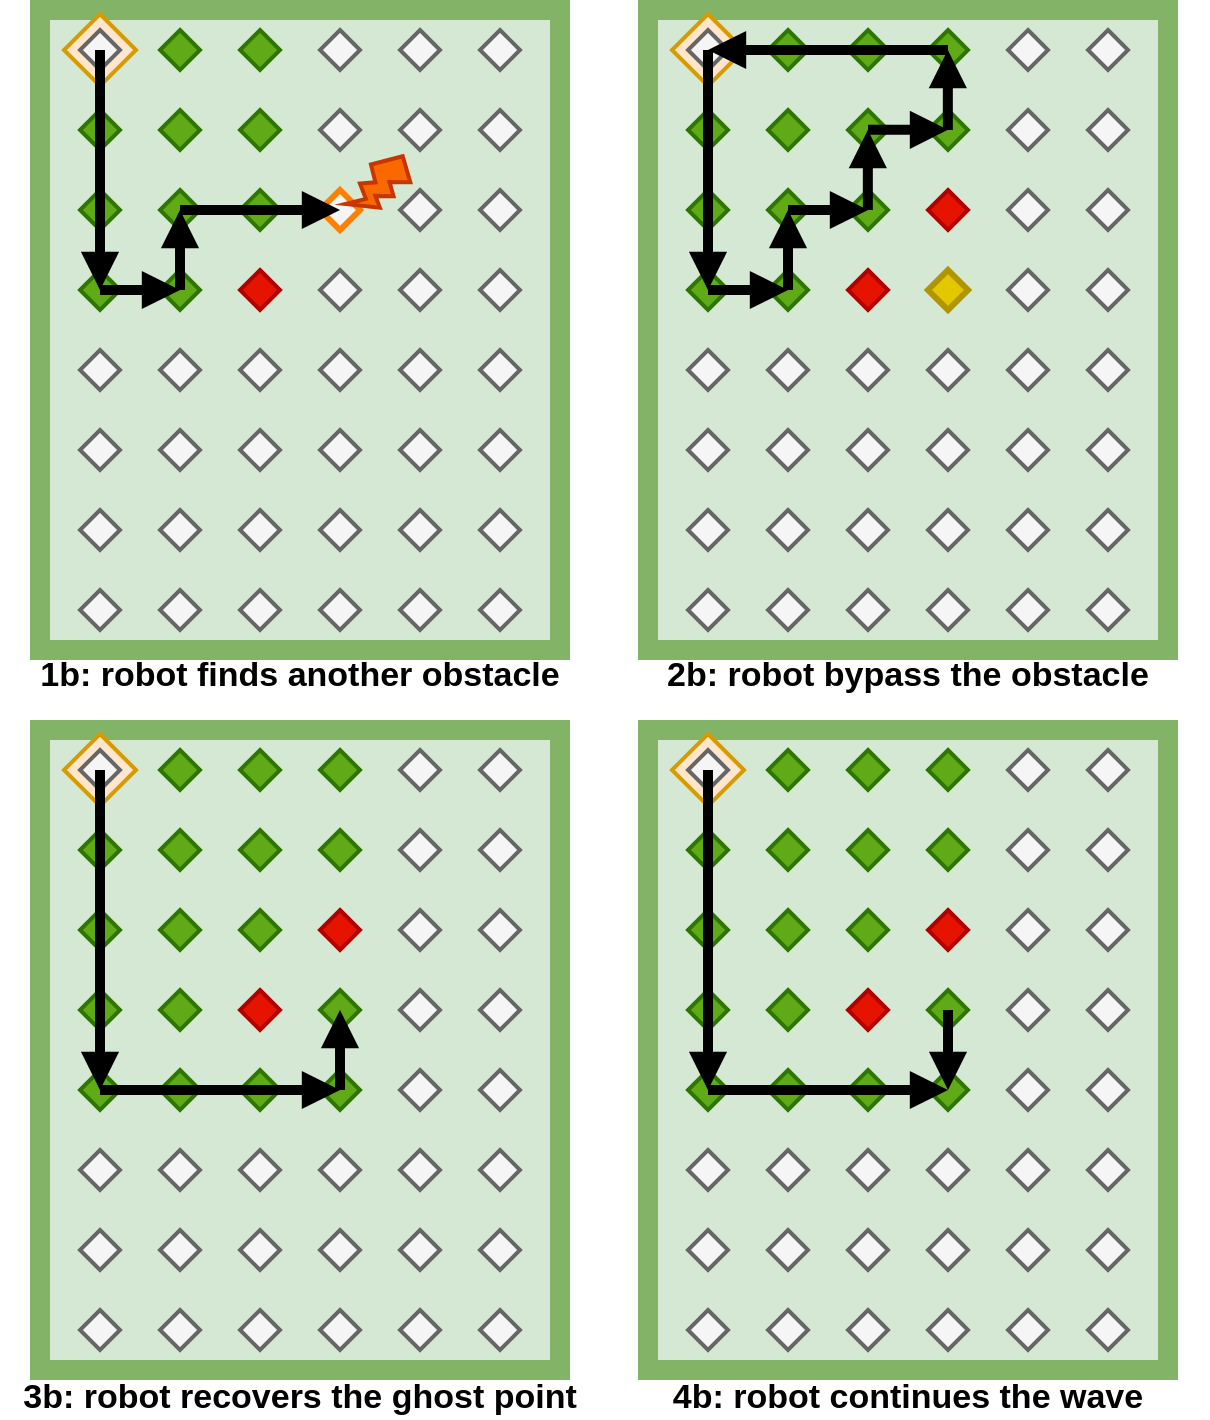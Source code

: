 <mxfile version="14.4.3" type="device"><diagram id="38rpAJSljCp4Y_t4XJB3" name="Pagina-1"><mxGraphModel dx="852" dy="494" grid="1" gridSize="10" guides="1" tooltips="1" connect="1" arrows="1" fold="1" page="1" pageScale="1" pageWidth="827" pageHeight="1169" math="0" shadow="0"><root><mxCell id="0"/><mxCell id="1" parent="0"/><mxCell id="UCMmP2EKuZYmeu0Y-TGN-4" value="" style="rounded=0;whiteSpace=wrap;html=1;strokeColor=#82b366;perimeterSpacing=0;strokeWidth=10;glass=0;shadow=0;sketch=0;fillColor=#D5E8D4;" parent="1" vertex="1"><mxGeometry x="20" y="390" width="260" height="320" as="geometry"/></mxCell><mxCell id="UCMmP2EKuZYmeu0Y-TGN-5" value="" style="rhombus;whiteSpace=wrap;html=1;strokeWidth=2;fillColor=#ffe6cc;strokeColor=#d79b00;" parent="1" vertex="1"><mxGeometry x="32" y="392" width="36" height="36" as="geometry"/></mxCell><mxCell id="UCMmP2EKuZYmeu0Y-TGN-6" value="" style="rhombus;whiteSpace=wrap;html=1;strokeWidth=2;fillColor=#f5f5f5;strokeColor=#666666;fontColor=#333333;" parent="1" vertex="1"><mxGeometry x="240" y="680" width="20" height="20" as="geometry"/></mxCell><mxCell id="UCMmP2EKuZYmeu0Y-TGN-7" value="" style="rhombus;whiteSpace=wrap;html=1;strokeWidth=2;fillColor=#f5f5f5;strokeColor=#666666;fontColor=#333333;" parent="1" vertex="1"><mxGeometry x="240" y="640" width="20" height="20" as="geometry"/></mxCell><mxCell id="UCMmP2EKuZYmeu0Y-TGN-8" value="" style="rhombus;whiteSpace=wrap;html=1;strokeWidth=2;fillColor=#f5f5f5;strokeColor=#666666;fontColor=#333333;" parent="1" vertex="1"><mxGeometry x="40" y="680" width="20" height="20" as="geometry"/></mxCell><mxCell id="UCMmP2EKuZYmeu0Y-TGN-9" value="" style="rhombus;whiteSpace=wrap;html=1;strokeWidth=2;fillColor=#f5f5f5;strokeColor=#666666;fontColor=#333333;" parent="1" vertex="1"><mxGeometry x="40" y="640" width="20" height="20" as="geometry"/></mxCell><mxCell id="UCMmP2EKuZYmeu0Y-TGN-11" value="" style="rhombus;whiteSpace=wrap;html=1;strokeWidth=2;fillColor=#f5f5f5;strokeColor=#666666;fontColor=#333333;" parent="1" vertex="1"><mxGeometry x="120" y="600" width="20" height="20" as="geometry"/></mxCell><mxCell id="UCMmP2EKuZYmeu0Y-TGN-12" value="" style="rhombus;whiteSpace=wrap;html=1;strokeWidth=2;fillColor=#f5f5f5;strokeColor=#666666;fontColor=#333333;" parent="1" vertex="1"><mxGeometry x="160" y="600" width="20" height="20" as="geometry"/></mxCell><mxCell id="UCMmP2EKuZYmeu0Y-TGN-13" value="" style="rhombus;whiteSpace=wrap;html=1;strokeWidth=2;fillColor=#f5f5f5;strokeColor=#666666;fontColor=#333333;" parent="1" vertex="1"><mxGeometry x="200" y="600" width="20" height="20" as="geometry"/></mxCell><mxCell id="UCMmP2EKuZYmeu0Y-TGN-14" value="" style="rhombus;whiteSpace=wrap;html=1;strokeWidth=2;fillColor=#f5f5f5;strokeColor=#666666;fontColor=#333333;" parent="1" vertex="1"><mxGeometry x="240" y="600" width="20" height="20" as="geometry"/></mxCell><mxCell id="UCMmP2EKuZYmeu0Y-TGN-15" value="" style="rhombus;whiteSpace=wrap;html=1;strokeWidth=2;fillColor=#f5f5f5;strokeColor=#666666;fontColor=#333333;" parent="1" vertex="1"><mxGeometry x="40" y="600" width="20" height="20" as="geometry"/></mxCell><mxCell id="UCMmP2EKuZYmeu0Y-TGN-16" value="" style="rhombus;whiteSpace=wrap;html=1;strokeWidth=2;fillColor=#f5f5f5;strokeColor=#666666;fontColor=#333333;" parent="1" vertex="1"><mxGeometry x="80" y="600" width="20" height="20" as="geometry"/></mxCell><mxCell id="UCMmP2EKuZYmeu0Y-TGN-17" value="" style="rhombus;whiteSpace=wrap;html=1;strokeWidth=2;fillColor=#f5f5f5;strokeColor=#666666;fontColor=#333333;" parent="1" vertex="1"><mxGeometry x="120" y="560" width="20" height="20" as="geometry"/></mxCell><mxCell id="UCMmP2EKuZYmeu0Y-TGN-18" value="" style="rhombus;whiteSpace=wrap;html=1;strokeWidth=2;fillColor=#f5f5f5;strokeColor=#666666;fontColor=#333333;" parent="1" vertex="1"><mxGeometry x="160" y="560" width="20" height="20" as="geometry"/></mxCell><mxCell id="UCMmP2EKuZYmeu0Y-TGN-19" value="" style="rhombus;whiteSpace=wrap;html=1;strokeWidth=2;fillColor=#f5f5f5;strokeColor=#666666;fontColor=#333333;" parent="1" vertex="1"><mxGeometry x="200" y="560" width="20" height="20" as="geometry"/></mxCell><mxCell id="UCMmP2EKuZYmeu0Y-TGN-20" value="" style="rhombus;whiteSpace=wrap;html=1;strokeWidth=2;fillColor=#f5f5f5;strokeColor=#666666;fontColor=#333333;" parent="1" vertex="1"><mxGeometry x="240" y="560" width="20" height="20" as="geometry"/></mxCell><mxCell id="UCMmP2EKuZYmeu0Y-TGN-21" value="" style="rhombus;whiteSpace=wrap;html=1;strokeWidth=2;fillColor=#f5f5f5;strokeColor=#666666;fontColor=#333333;" parent="1" vertex="1"><mxGeometry x="40" y="560" width="20" height="20" as="geometry"/></mxCell><mxCell id="UCMmP2EKuZYmeu0Y-TGN-22" value="" style="rhombus;whiteSpace=wrap;html=1;strokeWidth=2;fillColor=#f5f5f5;strokeColor=#666666;fontColor=#333333;" parent="1" vertex="1"><mxGeometry x="80" y="560" width="20" height="20" as="geometry"/></mxCell><mxCell id="UCMmP2EKuZYmeu0Y-TGN-23" value="" style="rhombus;whiteSpace=wrap;html=1;strokeWidth=2;fillColor=#e51400;strokeColor=#B20000;fontColor=#ffffff;" parent="1" vertex="1"><mxGeometry x="120" y="520" width="20" height="20" as="geometry"/></mxCell><mxCell id="UCMmP2EKuZYmeu0Y-TGN-24" value="" style="rhombus;whiteSpace=wrap;html=1;strokeWidth=2;fillColor=#f5f5f5;strokeColor=#666666;fontColor=#333333;" parent="1" vertex="1"><mxGeometry x="160" y="520" width="20" height="20" as="geometry"/></mxCell><mxCell id="UCMmP2EKuZYmeu0Y-TGN-25" value="" style="rhombus;whiteSpace=wrap;html=1;strokeWidth=2;fillColor=#f5f5f5;strokeColor=#666666;fontColor=#333333;" parent="1" vertex="1"><mxGeometry x="200" y="520" width="20" height="20" as="geometry"/></mxCell><mxCell id="UCMmP2EKuZYmeu0Y-TGN-26" value="" style="rhombus;whiteSpace=wrap;html=1;strokeWidth=2;fillColor=#f5f5f5;strokeColor=#666666;fontColor=#333333;" parent="1" vertex="1"><mxGeometry x="240" y="520" width="20" height="20" as="geometry"/></mxCell><mxCell id="UCMmP2EKuZYmeu0Y-TGN-27" value="" style="rhombus;whiteSpace=wrap;html=1;strokeWidth=2;fillColor=#60a917;strokeColor=#2D7600;fontColor=#ffffff;" parent="1" vertex="1"><mxGeometry x="40" y="520" width="20" height="20" as="geometry"/></mxCell><mxCell id="UCMmP2EKuZYmeu0Y-TGN-28" value="" style="rhombus;whiteSpace=wrap;html=1;strokeWidth=2;fillColor=#60a917;strokeColor=#2D7600;fontColor=#ffffff;" parent="1" vertex="1"><mxGeometry x="80" y="520" width="20" height="20" as="geometry"/></mxCell><mxCell id="UCMmP2EKuZYmeu0Y-TGN-29" value="" style="rhombus;whiteSpace=wrap;html=1;strokeWidth=2;fillColor=#60a917;strokeColor=#2D7600;fontColor=#ffffff;" parent="1" vertex="1"><mxGeometry x="120" y="480" width="20" height="20" as="geometry"/></mxCell><mxCell id="UCMmP2EKuZYmeu0Y-TGN-30" value="" style="rhombus;whiteSpace=wrap;html=1;strokeWidth=3;fillColor=#f5f5f5;fontColor=#333333;strokeColor=#FF8000;" parent="1" vertex="1"><mxGeometry x="160" y="480" width="20" height="20" as="geometry"/></mxCell><mxCell id="UCMmP2EKuZYmeu0Y-TGN-31" value="" style="rhombus;whiteSpace=wrap;html=1;strokeWidth=2;fillColor=#f5f5f5;strokeColor=#666666;fontColor=#333333;" parent="1" vertex="1"><mxGeometry x="200" y="480" width="20" height="20" as="geometry"/></mxCell><mxCell id="UCMmP2EKuZYmeu0Y-TGN-32" value="" style="rhombus;whiteSpace=wrap;html=1;strokeWidth=2;fillColor=#f5f5f5;strokeColor=#666666;fontColor=#333333;" parent="1" vertex="1"><mxGeometry x="240" y="480" width="20" height="20" as="geometry"/></mxCell><mxCell id="UCMmP2EKuZYmeu0Y-TGN-33" value="" style="rhombus;whiteSpace=wrap;html=1;strokeWidth=2;fillColor=#60a917;strokeColor=#2D7600;fontColor=#ffffff;" parent="1" vertex="1"><mxGeometry x="40" y="480" width="20" height="20" as="geometry"/></mxCell><mxCell id="UCMmP2EKuZYmeu0Y-TGN-34" value="" style="rhombus;whiteSpace=wrap;html=1;strokeWidth=2;fillColor=#60a917;strokeColor=#2D7600;fontColor=#ffffff;" parent="1" vertex="1"><mxGeometry x="80" y="480" width="20" height="20" as="geometry"/></mxCell><mxCell id="UCMmP2EKuZYmeu0Y-TGN-35" value="" style="rhombus;whiteSpace=wrap;html=1;strokeWidth=2;fillColor=#60a917;strokeColor=#2D7600;fontColor=#ffffff;" parent="1" vertex="1"><mxGeometry x="120" y="400" width="20" height="20" as="geometry"/></mxCell><mxCell id="UCMmP2EKuZYmeu0Y-TGN-36" value="" style="rhombus;whiteSpace=wrap;html=1;strokeWidth=2;fillColor=#f5f5f5;strokeColor=#666666;fontColor=#333333;" parent="1" vertex="1"><mxGeometry x="160" y="400" width="20" height="20" as="geometry"/></mxCell><mxCell id="UCMmP2EKuZYmeu0Y-TGN-37" value="" style="rhombus;whiteSpace=wrap;html=1;strokeWidth=2;fillColor=#f5f5f5;strokeColor=#666666;fontColor=#333333;" parent="1" vertex="1"><mxGeometry x="200" y="400" width="20" height="20" as="geometry"/></mxCell><mxCell id="UCMmP2EKuZYmeu0Y-TGN-38" value="" style="rhombus;whiteSpace=wrap;html=1;strokeWidth=2;fillColor=#f5f5f5;strokeColor=#666666;fontColor=#333333;" parent="1" vertex="1"><mxGeometry x="240" y="400" width="20" height="20" as="geometry"/></mxCell><mxCell id="UCMmP2EKuZYmeu0Y-TGN-39" value="" style="rhombus;whiteSpace=wrap;html=1;strokeWidth=2;fillColor=#f5f5f5;strokeColor=#666666;fontColor=#333333;" parent="1" vertex="1"><mxGeometry x="40" y="400" width="20" height="20" as="geometry"/></mxCell><mxCell id="UCMmP2EKuZYmeu0Y-TGN-40" value="" style="rhombus;whiteSpace=wrap;html=1;strokeWidth=2;fillColor=#60a917;strokeColor=#2D7600;fontColor=#ffffff;" parent="1" vertex="1"><mxGeometry x="80" y="400" width="20" height="20" as="geometry"/></mxCell><mxCell id="UCMmP2EKuZYmeu0Y-TGN-41" value="" style="rhombus;whiteSpace=wrap;html=1;strokeWidth=2;fillColor=#60a917;strokeColor=#2D7600;fontColor=#ffffff;" parent="1" vertex="1"><mxGeometry x="120" y="440" width="20" height="20" as="geometry"/></mxCell><mxCell id="UCMmP2EKuZYmeu0Y-TGN-42" value="" style="rhombus;whiteSpace=wrap;html=1;strokeWidth=2;fillColor=#f5f5f5;strokeColor=#666666;fontColor=#333333;" parent="1" vertex="1"><mxGeometry x="160" y="440" width="20" height="20" as="geometry"/></mxCell><mxCell id="UCMmP2EKuZYmeu0Y-TGN-43" value="" style="rhombus;whiteSpace=wrap;html=1;strokeWidth=2;fillColor=#f5f5f5;strokeColor=#666666;fontColor=#333333;" parent="1" vertex="1"><mxGeometry x="200" y="440" width="20" height="20" as="geometry"/></mxCell><mxCell id="UCMmP2EKuZYmeu0Y-TGN-44" value="" style="rhombus;whiteSpace=wrap;html=1;strokeWidth=2;fillColor=#f5f5f5;strokeColor=#666666;fontColor=#333333;" parent="1" vertex="1"><mxGeometry x="240" y="440" width="20" height="20" as="geometry"/></mxCell><mxCell id="UCMmP2EKuZYmeu0Y-TGN-45" value="" style="rhombus;whiteSpace=wrap;html=1;strokeWidth=2;fillColor=#60a917;strokeColor=#2D7600;fontColor=#ffffff;" parent="1" vertex="1"><mxGeometry x="40" y="440" width="20" height="20" as="geometry"/></mxCell><mxCell id="UCMmP2EKuZYmeu0Y-TGN-46" value="" style="rhombus;whiteSpace=wrap;html=1;strokeWidth=2;fillColor=#60a917;strokeColor=#2D7600;fontColor=#ffffff;" parent="1" vertex="1"><mxGeometry x="80" y="440" width="20" height="20" as="geometry"/></mxCell><mxCell id="UCMmP2EKuZYmeu0Y-TGN-57" value="" style="rhombus;whiteSpace=wrap;html=1;strokeWidth=2;fillColor=#f5f5f5;strokeColor=#666666;fontColor=#333333;" parent="1" vertex="1"><mxGeometry x="120" y="640" width="20" height="20" as="geometry"/></mxCell><mxCell id="UCMmP2EKuZYmeu0Y-TGN-58" value="" style="rhombus;whiteSpace=wrap;html=1;strokeWidth=2;fillColor=#f5f5f5;strokeColor=#666666;fontColor=#333333;" parent="1" vertex="1"><mxGeometry x="160" y="640" width="20" height="20" as="geometry"/></mxCell><mxCell id="UCMmP2EKuZYmeu0Y-TGN-59" value="" style="rhombus;whiteSpace=wrap;html=1;strokeWidth=2;fillColor=#f5f5f5;strokeColor=#666666;fontColor=#333333;" parent="1" vertex="1"><mxGeometry x="200" y="640" width="20" height="20" as="geometry"/></mxCell><mxCell id="UCMmP2EKuZYmeu0Y-TGN-60" value="" style="rhombus;whiteSpace=wrap;html=1;strokeWidth=2;fillColor=#f5f5f5;strokeColor=#666666;fontColor=#333333;" parent="1" vertex="1"><mxGeometry x="80" y="640" width="20" height="20" as="geometry"/></mxCell><mxCell id="UCMmP2EKuZYmeu0Y-TGN-61" value="" style="rhombus;whiteSpace=wrap;html=1;strokeWidth=2;fillColor=#f5f5f5;strokeColor=#666666;fontColor=#333333;" parent="1" vertex="1"><mxGeometry x="120" y="680" width="20" height="20" as="geometry"/></mxCell><mxCell id="UCMmP2EKuZYmeu0Y-TGN-62" value="" style="rhombus;whiteSpace=wrap;html=1;strokeWidth=2;fillColor=#f5f5f5;strokeColor=#666666;fontColor=#333333;" parent="1" vertex="1"><mxGeometry x="160" y="680" width="20" height="20" as="geometry"/></mxCell><mxCell id="UCMmP2EKuZYmeu0Y-TGN-63" value="" style="rhombus;whiteSpace=wrap;html=1;strokeWidth=2;fillColor=#f5f5f5;strokeColor=#666666;fontColor=#333333;" parent="1" vertex="1"><mxGeometry x="200" y="680" width="20" height="20" as="geometry"/></mxCell><mxCell id="UCMmP2EKuZYmeu0Y-TGN-64" value="" style="rhombus;whiteSpace=wrap;html=1;strokeWidth=2;fillColor=#f5f5f5;strokeColor=#666666;fontColor=#333333;" parent="1" vertex="1"><mxGeometry x="80" y="680" width="20" height="20" as="geometry"/></mxCell><mxCell id="UCMmP2EKuZYmeu0Y-TGN-66" value="" style="endArrow=block;html=1;strokeWidth=5;endFill=1;fillColor=#f8cecc;" parent="1" edge="1"><mxGeometry width="50" height="50" relative="1" as="geometry"><mxPoint x="50" y="410" as="sourcePoint"/><mxPoint x="50" y="530" as="targetPoint"/></mxGeometry></mxCell><mxCell id="UCMmP2EKuZYmeu0Y-TGN-70" value="" style="endArrow=block;html=1;strokeWidth=5;endFill=1;fillColor=#f8cecc;entryX=0.5;entryY=0.5;entryDx=0;entryDy=0;entryPerimeter=0;" parent="1" target="UCMmP2EKuZYmeu0Y-TGN-30" edge="1"><mxGeometry width="50" height="50" relative="1" as="geometry"><mxPoint x="90" y="490" as="sourcePoint"/><mxPoint x="60" y="580" as="targetPoint"/></mxGeometry></mxCell><mxCell id="UCMmP2EKuZYmeu0Y-TGN-182" value="1b: robot finds another obstacle" style="text;html=1;strokeColor=none;fillColor=none;align=center;verticalAlign=middle;whiteSpace=wrap;rounded=0;fontStyle=1;fontSize=17;" parent="1" vertex="1"><mxGeometry y="713" width="300" height="20" as="geometry"/></mxCell><mxCell id="UCMmP2EKuZYmeu0Y-TGN-183" value="" style="endArrow=block;html=1;strokeWidth=5;endFill=1;fillColor=#f8cecc;entryX=0.5;entryY=0.5;entryDx=0;entryDy=0;entryPerimeter=0;" parent="1" target="UCMmP2EKuZYmeu0Y-TGN-28" edge="1"><mxGeometry width="50" height="50" relative="1" as="geometry"><mxPoint x="50" y="530" as="sourcePoint"/><mxPoint x="60" y="420" as="targetPoint"/></mxGeometry></mxCell><mxCell id="UCMmP2EKuZYmeu0Y-TGN-184" value="" style="endArrow=block;html=1;strokeWidth=5;endFill=1;fillColor=#f8cecc;entryX=0.5;entryY=0.5;entryDx=0;entryDy=0;exitX=0.5;exitY=0.5;exitDx=0;exitDy=0;exitPerimeter=0;entryPerimeter=0;" parent="1" source="UCMmP2EKuZYmeu0Y-TGN-28" target="UCMmP2EKuZYmeu0Y-TGN-34" edge="1"><mxGeometry width="50" height="50" relative="1" as="geometry"><mxPoint x="180" y="540.0" as="sourcePoint"/><mxPoint x="180" y="420" as="targetPoint"/></mxGeometry></mxCell><mxCell id="6K47DmxdGWZFVcEaytdg-2" value="" style="verticalLabelPosition=bottom;verticalAlign=top;html=1;shape=mxgraph.basic.flash;strokeWidth=2;fillColor=#fa6800;strokeColor=#C73500;rotation=30;fontColor=#ffffff;" parent="1" vertex="1"><mxGeometry x="180" y="460" width="22.59" height="35" as="geometry"/></mxCell><mxCell id="6K47DmxdGWZFVcEaytdg-61" value="" style="rounded=0;whiteSpace=wrap;html=1;strokeColor=#82b366;perimeterSpacing=0;strokeWidth=10;glass=0;shadow=0;sketch=0;fillColor=#D5E8D4;" parent="1" vertex="1"><mxGeometry x="324" y="390" width="260" height="320" as="geometry"/></mxCell><mxCell id="6K47DmxdGWZFVcEaytdg-62" value="" style="rhombus;whiteSpace=wrap;html=1;strokeWidth=2;fillColor=#ffe6cc;strokeColor=#d79b00;" parent="1" vertex="1"><mxGeometry x="336" y="392" width="36" height="36" as="geometry"/></mxCell><mxCell id="6K47DmxdGWZFVcEaytdg-63" value="" style="rhombus;whiteSpace=wrap;html=1;strokeWidth=2;fillColor=#f5f5f5;strokeColor=#666666;fontColor=#333333;" parent="1" vertex="1"><mxGeometry x="544" y="680" width="20" height="20" as="geometry"/></mxCell><mxCell id="6K47DmxdGWZFVcEaytdg-64" value="" style="rhombus;whiteSpace=wrap;html=1;strokeWidth=2;fillColor=#f5f5f5;strokeColor=#666666;fontColor=#333333;" parent="1" vertex="1"><mxGeometry x="544" y="640" width="20" height="20" as="geometry"/></mxCell><mxCell id="6K47DmxdGWZFVcEaytdg-65" value="" style="rhombus;whiteSpace=wrap;html=1;strokeWidth=2;fillColor=#f5f5f5;strokeColor=#666666;fontColor=#333333;" parent="1" vertex="1"><mxGeometry x="344" y="680" width="20" height="20" as="geometry"/></mxCell><mxCell id="6K47DmxdGWZFVcEaytdg-66" value="" style="rhombus;whiteSpace=wrap;html=1;strokeWidth=2;fillColor=#f5f5f5;strokeColor=#666666;fontColor=#333333;" parent="1" vertex="1"><mxGeometry x="344" y="640" width="20" height="20" as="geometry"/></mxCell><mxCell id="6K47DmxdGWZFVcEaytdg-67" value="" style="rhombus;whiteSpace=wrap;html=1;strokeWidth=2;fillColor=#f5f5f5;strokeColor=#666666;fontColor=#333333;" parent="1" vertex="1"><mxGeometry x="424" y="600" width="20" height="20" as="geometry"/></mxCell><mxCell id="6K47DmxdGWZFVcEaytdg-68" value="" style="rhombus;whiteSpace=wrap;html=1;strokeWidth=2;fillColor=#f5f5f5;strokeColor=#666666;fontColor=#333333;" parent="1" vertex="1"><mxGeometry x="464" y="600" width="20" height="20" as="geometry"/></mxCell><mxCell id="6K47DmxdGWZFVcEaytdg-69" value="" style="rhombus;whiteSpace=wrap;html=1;strokeWidth=2;fillColor=#f5f5f5;strokeColor=#666666;fontColor=#333333;" parent="1" vertex="1"><mxGeometry x="504" y="600" width="20" height="20" as="geometry"/></mxCell><mxCell id="6K47DmxdGWZFVcEaytdg-70" value="" style="rhombus;whiteSpace=wrap;html=1;strokeWidth=2;fillColor=#f5f5f5;strokeColor=#666666;fontColor=#333333;" parent="1" vertex="1"><mxGeometry x="544" y="600" width="20" height="20" as="geometry"/></mxCell><mxCell id="6K47DmxdGWZFVcEaytdg-71" value="" style="rhombus;whiteSpace=wrap;html=1;strokeWidth=2;fillColor=#f5f5f5;strokeColor=#666666;fontColor=#333333;" parent="1" vertex="1"><mxGeometry x="344" y="600" width="20" height="20" as="geometry"/></mxCell><mxCell id="6K47DmxdGWZFVcEaytdg-72" value="" style="rhombus;whiteSpace=wrap;html=1;strokeWidth=2;fillColor=#f5f5f5;strokeColor=#666666;fontColor=#333333;" parent="1" vertex="1"><mxGeometry x="384" y="600" width="20" height="20" as="geometry"/></mxCell><mxCell id="6K47DmxdGWZFVcEaytdg-73" value="" style="rhombus;whiteSpace=wrap;html=1;strokeWidth=2;fillColor=#f5f5f5;strokeColor=#666666;fontColor=#333333;" parent="1" vertex="1"><mxGeometry x="424" y="560" width="20" height="20" as="geometry"/></mxCell><mxCell id="6K47DmxdGWZFVcEaytdg-74" value="" style="rhombus;whiteSpace=wrap;html=1;strokeWidth=2;fillColor=#f5f5f5;strokeColor=#666666;fontColor=#333333;" parent="1" vertex="1"><mxGeometry x="464" y="560" width="20" height="20" as="geometry"/></mxCell><mxCell id="6K47DmxdGWZFVcEaytdg-75" value="" style="rhombus;whiteSpace=wrap;html=1;strokeWidth=2;fillColor=#f5f5f5;strokeColor=#666666;fontColor=#333333;" parent="1" vertex="1"><mxGeometry x="504" y="560" width="20" height="20" as="geometry"/></mxCell><mxCell id="6K47DmxdGWZFVcEaytdg-76" value="" style="rhombus;whiteSpace=wrap;html=1;strokeWidth=2;fillColor=#f5f5f5;strokeColor=#666666;fontColor=#333333;" parent="1" vertex="1"><mxGeometry x="544" y="560" width="20" height="20" as="geometry"/></mxCell><mxCell id="6K47DmxdGWZFVcEaytdg-77" value="" style="rhombus;whiteSpace=wrap;html=1;strokeWidth=2;fillColor=#f5f5f5;strokeColor=#666666;fontColor=#333333;" parent="1" vertex="1"><mxGeometry x="344" y="560" width="20" height="20" as="geometry"/></mxCell><mxCell id="6K47DmxdGWZFVcEaytdg-78" value="" style="rhombus;whiteSpace=wrap;html=1;strokeWidth=2;fillColor=#f5f5f5;strokeColor=#666666;fontColor=#333333;" parent="1" vertex="1"><mxGeometry x="384" y="560" width="20" height="20" as="geometry"/></mxCell><mxCell id="6K47DmxdGWZFVcEaytdg-79" value="" style="rhombus;whiteSpace=wrap;html=1;strokeWidth=2;fillColor=#e51400;strokeColor=#B20000;fontColor=#ffffff;" parent="1" vertex="1"><mxGeometry x="424" y="520" width="20" height="20" as="geometry"/></mxCell><mxCell id="6K47DmxdGWZFVcEaytdg-80" value="" style="rhombus;whiteSpace=wrap;html=1;strokeWidth=3;fillColor=#e3c800;strokeColor=#B09500;fontColor=#ffffff;" parent="1" vertex="1"><mxGeometry x="464" y="520" width="20" height="20" as="geometry"/></mxCell><mxCell id="6K47DmxdGWZFVcEaytdg-81" value="" style="rhombus;whiteSpace=wrap;html=1;strokeWidth=2;fillColor=#f5f5f5;strokeColor=#666666;fontColor=#333333;" parent="1" vertex="1"><mxGeometry x="504" y="520" width="20" height="20" as="geometry"/></mxCell><mxCell id="6K47DmxdGWZFVcEaytdg-82" value="" style="rhombus;whiteSpace=wrap;html=1;strokeWidth=2;fillColor=#f5f5f5;strokeColor=#666666;fontColor=#333333;" parent="1" vertex="1"><mxGeometry x="544" y="520" width="20" height="20" as="geometry"/></mxCell><mxCell id="6K47DmxdGWZFVcEaytdg-83" value="" style="rhombus;whiteSpace=wrap;html=1;strokeWidth=2;fillColor=#60a917;strokeColor=#2D7600;fontColor=#ffffff;" parent="1" vertex="1"><mxGeometry x="344" y="520" width="20" height="20" as="geometry"/></mxCell><mxCell id="6K47DmxdGWZFVcEaytdg-84" value="" style="rhombus;whiteSpace=wrap;html=1;strokeWidth=2;fillColor=#60a917;strokeColor=#2D7600;fontColor=#ffffff;" parent="1" vertex="1"><mxGeometry x="384" y="520" width="20" height="20" as="geometry"/></mxCell><mxCell id="6K47DmxdGWZFVcEaytdg-85" value="" style="rhombus;whiteSpace=wrap;html=1;strokeWidth=2;fillColor=#60a917;strokeColor=#2D7600;fontColor=#ffffff;" parent="1" vertex="1"><mxGeometry x="424" y="480" width="20" height="20" as="geometry"/></mxCell><mxCell id="6K47DmxdGWZFVcEaytdg-86" value="" style="rhombus;whiteSpace=wrap;html=1;strokeWidth=2;fillColor=#e51400;fontColor=#ffffff;strokeColor=#B20000;" parent="1" vertex="1"><mxGeometry x="464" y="480" width="20" height="20" as="geometry"/></mxCell><mxCell id="6K47DmxdGWZFVcEaytdg-87" value="" style="rhombus;whiteSpace=wrap;html=1;strokeWidth=2;fillColor=#f5f5f5;strokeColor=#666666;fontColor=#333333;" parent="1" vertex="1"><mxGeometry x="504" y="480" width="20" height="20" as="geometry"/></mxCell><mxCell id="6K47DmxdGWZFVcEaytdg-88" value="" style="rhombus;whiteSpace=wrap;html=1;strokeWidth=2;fillColor=#f5f5f5;strokeColor=#666666;fontColor=#333333;" parent="1" vertex="1"><mxGeometry x="544" y="480" width="20" height="20" as="geometry"/></mxCell><mxCell id="6K47DmxdGWZFVcEaytdg-89" value="" style="rhombus;whiteSpace=wrap;html=1;strokeWidth=2;fillColor=#60a917;strokeColor=#2D7600;fontColor=#ffffff;" parent="1" vertex="1"><mxGeometry x="344" y="480" width="20" height="20" as="geometry"/></mxCell><mxCell id="6K47DmxdGWZFVcEaytdg-90" value="" style="rhombus;whiteSpace=wrap;html=1;strokeWidth=2;fillColor=#60a917;strokeColor=#2D7600;fontColor=#ffffff;" parent="1" vertex="1"><mxGeometry x="384" y="480" width="20" height="20" as="geometry"/></mxCell><mxCell id="6K47DmxdGWZFVcEaytdg-91" value="" style="rhombus;whiteSpace=wrap;html=1;strokeWidth=2;fillColor=#60a917;strokeColor=#2D7600;fontColor=#ffffff;" parent="1" vertex="1"><mxGeometry x="424" y="400" width="20" height="20" as="geometry"/></mxCell><mxCell id="6K47DmxdGWZFVcEaytdg-92" value="" style="rhombus;whiteSpace=wrap;html=1;strokeWidth=2;fillColor=#60a917;strokeColor=#2D7600;fontColor=#ffffff;" parent="1" vertex="1"><mxGeometry x="464" y="400" width="20" height="20" as="geometry"/></mxCell><mxCell id="6K47DmxdGWZFVcEaytdg-93" value="" style="rhombus;whiteSpace=wrap;html=1;strokeWidth=2;fillColor=#f5f5f5;strokeColor=#666666;fontColor=#333333;" parent="1" vertex="1"><mxGeometry x="504" y="400" width="20" height="20" as="geometry"/></mxCell><mxCell id="6K47DmxdGWZFVcEaytdg-94" value="" style="rhombus;whiteSpace=wrap;html=1;strokeWidth=2;fillColor=#f5f5f5;strokeColor=#666666;fontColor=#333333;" parent="1" vertex="1"><mxGeometry x="544" y="400" width="20" height="20" as="geometry"/></mxCell><mxCell id="6K47DmxdGWZFVcEaytdg-95" value="" style="rhombus;whiteSpace=wrap;html=1;strokeWidth=2;fillColor=#f5f5f5;strokeColor=#666666;fontColor=#333333;" parent="1" vertex="1"><mxGeometry x="344" y="400" width="20" height="20" as="geometry"/></mxCell><mxCell id="6K47DmxdGWZFVcEaytdg-96" value="" style="rhombus;whiteSpace=wrap;html=1;strokeWidth=2;fillColor=#60a917;strokeColor=#2D7600;fontColor=#ffffff;" parent="1" vertex="1"><mxGeometry x="384" y="400" width="20" height="20" as="geometry"/></mxCell><mxCell id="6K47DmxdGWZFVcEaytdg-97" value="" style="rhombus;whiteSpace=wrap;html=1;strokeWidth=2;fillColor=#60a917;strokeColor=#2D7600;fontColor=#ffffff;" parent="1" vertex="1"><mxGeometry x="424" y="440" width="20" height="20" as="geometry"/></mxCell><mxCell id="6K47DmxdGWZFVcEaytdg-98" value="" style="rhombus;whiteSpace=wrap;html=1;strokeWidth=2;fillColor=#60a917;strokeColor=#2D7600;fontColor=#ffffff;" parent="1" vertex="1"><mxGeometry x="464" y="440" width="20" height="20" as="geometry"/></mxCell><mxCell id="6K47DmxdGWZFVcEaytdg-99" value="" style="rhombus;whiteSpace=wrap;html=1;strokeWidth=2;fillColor=#f5f5f5;strokeColor=#666666;fontColor=#333333;" parent="1" vertex="1"><mxGeometry x="504" y="440" width="20" height="20" as="geometry"/></mxCell><mxCell id="6K47DmxdGWZFVcEaytdg-100" value="" style="rhombus;whiteSpace=wrap;html=1;strokeWidth=2;fillColor=#f5f5f5;strokeColor=#666666;fontColor=#333333;" parent="1" vertex="1"><mxGeometry x="544" y="440" width="20" height="20" as="geometry"/></mxCell><mxCell id="6K47DmxdGWZFVcEaytdg-101" value="" style="rhombus;whiteSpace=wrap;html=1;strokeWidth=2;fillColor=#60a917;strokeColor=#2D7600;fontColor=#ffffff;" parent="1" vertex="1"><mxGeometry x="344" y="440" width="20" height="20" as="geometry"/></mxCell><mxCell id="6K47DmxdGWZFVcEaytdg-102" value="" style="rhombus;whiteSpace=wrap;html=1;strokeWidth=2;fillColor=#60a917;strokeColor=#2D7600;fontColor=#ffffff;" parent="1" vertex="1"><mxGeometry x="384" y="440" width="20" height="20" as="geometry"/></mxCell><mxCell id="6K47DmxdGWZFVcEaytdg-103" value="" style="rhombus;whiteSpace=wrap;html=1;strokeWidth=2;fillColor=#f5f5f5;strokeColor=#666666;fontColor=#333333;" parent="1" vertex="1"><mxGeometry x="424" y="640" width="20" height="20" as="geometry"/></mxCell><mxCell id="6K47DmxdGWZFVcEaytdg-104" value="" style="rhombus;whiteSpace=wrap;html=1;strokeWidth=2;fillColor=#f5f5f5;strokeColor=#666666;fontColor=#333333;" parent="1" vertex="1"><mxGeometry x="464" y="640" width="20" height="20" as="geometry"/></mxCell><mxCell id="6K47DmxdGWZFVcEaytdg-105" value="" style="rhombus;whiteSpace=wrap;html=1;strokeWidth=2;fillColor=#f5f5f5;strokeColor=#666666;fontColor=#333333;" parent="1" vertex="1"><mxGeometry x="504" y="640" width="20" height="20" as="geometry"/></mxCell><mxCell id="6K47DmxdGWZFVcEaytdg-106" value="" style="rhombus;whiteSpace=wrap;html=1;strokeWidth=2;fillColor=#f5f5f5;strokeColor=#666666;fontColor=#333333;" parent="1" vertex="1"><mxGeometry x="384" y="640" width="20" height="20" as="geometry"/></mxCell><mxCell id="6K47DmxdGWZFVcEaytdg-107" value="" style="rhombus;whiteSpace=wrap;html=1;strokeWidth=2;fillColor=#f5f5f5;strokeColor=#666666;fontColor=#333333;" parent="1" vertex="1"><mxGeometry x="424" y="680" width="20" height="20" as="geometry"/></mxCell><mxCell id="6K47DmxdGWZFVcEaytdg-108" value="" style="rhombus;whiteSpace=wrap;html=1;strokeWidth=2;fillColor=#f5f5f5;strokeColor=#666666;fontColor=#333333;" parent="1" vertex="1"><mxGeometry x="464" y="680" width="20" height="20" as="geometry"/></mxCell><mxCell id="6K47DmxdGWZFVcEaytdg-109" value="" style="rhombus;whiteSpace=wrap;html=1;strokeWidth=2;fillColor=#f5f5f5;strokeColor=#666666;fontColor=#333333;" parent="1" vertex="1"><mxGeometry x="504" y="680" width="20" height="20" as="geometry"/></mxCell><mxCell id="6K47DmxdGWZFVcEaytdg-110" value="" style="rhombus;whiteSpace=wrap;html=1;strokeWidth=2;fillColor=#f5f5f5;strokeColor=#666666;fontColor=#333333;" parent="1" vertex="1"><mxGeometry x="384" y="680" width="20" height="20" as="geometry"/></mxCell><mxCell id="6K47DmxdGWZFVcEaytdg-111" value="" style="endArrow=block;html=1;strokeWidth=5;endFill=1;fillColor=#f8cecc;" parent="1" edge="1"><mxGeometry width="50" height="50" relative="1" as="geometry"><mxPoint x="354" y="410" as="sourcePoint"/><mxPoint x="354" y="530" as="targetPoint"/></mxGeometry></mxCell><mxCell id="6K47DmxdGWZFVcEaytdg-112" value="" style="endArrow=block;html=1;strokeWidth=5;endFill=1;fillColor=#f8cecc;" parent="1" edge="1"><mxGeometry width="50" height="50" relative="1" as="geometry"><mxPoint x="394" y="490" as="sourcePoint"/><mxPoint x="434" y="490" as="targetPoint"/></mxGeometry></mxCell><mxCell id="6K47DmxdGWZFVcEaytdg-113" value="" style="endArrow=block;html=1;strokeWidth=5;endFill=1;fillColor=#f8cecc;entryX=0.5;entryY=0.5;entryDx=0;entryDy=0;entryPerimeter=0;" parent="1" target="6K47DmxdGWZFVcEaytdg-84" edge="1"><mxGeometry width="50" height="50" relative="1" as="geometry"><mxPoint x="354" y="530" as="sourcePoint"/><mxPoint x="364" y="420" as="targetPoint"/></mxGeometry></mxCell><mxCell id="6K47DmxdGWZFVcEaytdg-114" value="" style="endArrow=block;html=1;strokeWidth=5;endFill=1;fillColor=#f8cecc;entryX=0.5;entryY=0.5;entryDx=0;entryDy=0;exitX=0.5;exitY=0.5;exitDx=0;exitDy=0;exitPerimeter=0;entryPerimeter=0;" parent="1" source="6K47DmxdGWZFVcEaytdg-84" target="6K47DmxdGWZFVcEaytdg-90" edge="1"><mxGeometry width="50" height="50" relative="1" as="geometry"><mxPoint x="484" y="540.0" as="sourcePoint"/><mxPoint x="484" y="420" as="targetPoint"/></mxGeometry></mxCell><mxCell id="6K47DmxdGWZFVcEaytdg-116" value="" style="endArrow=block;html=1;strokeWidth=5;endFill=1;fillColor=#f8cecc;entryX=0.5;entryY=0.5;entryDx=0;entryDy=0;exitX=0.5;exitY=0.5;exitDx=0;exitDy=0;exitPerimeter=0;entryPerimeter=0;" parent="1" edge="1"><mxGeometry width="50" height="50" relative="1" as="geometry"><mxPoint x="433.92" y="490" as="sourcePoint"/><mxPoint x="433.92" y="450" as="targetPoint"/></mxGeometry></mxCell><mxCell id="6K47DmxdGWZFVcEaytdg-117" value="" style="endArrow=block;html=1;strokeWidth=5;endFill=1;fillColor=#f8cecc;" parent="1" edge="1"><mxGeometry width="50" height="50" relative="1" as="geometry"><mxPoint x="434" y="449.92" as="sourcePoint"/><mxPoint x="474" y="449.92" as="targetPoint"/></mxGeometry></mxCell><mxCell id="6K47DmxdGWZFVcEaytdg-118" value="" style="endArrow=block;html=1;strokeWidth=5;endFill=1;fillColor=#f8cecc;entryX=0.5;entryY=0.5;entryDx=0;entryDy=0;exitX=0.5;exitY=0.5;exitDx=0;exitDy=0;exitPerimeter=0;entryPerimeter=0;" parent="1" edge="1"><mxGeometry width="50" height="50" relative="1" as="geometry"><mxPoint x="473.92" y="450" as="sourcePoint"/><mxPoint x="473.92" y="410" as="targetPoint"/></mxGeometry></mxCell><mxCell id="6K47DmxdGWZFVcEaytdg-119" value="" style="endArrow=block;html=1;strokeWidth=5;endFill=1;fillColor=#f8cecc;" parent="1" edge="1"><mxGeometry width="50" height="50" relative="1" as="geometry"><mxPoint x="474" y="410" as="sourcePoint"/><mxPoint x="354" y="410" as="targetPoint"/></mxGeometry></mxCell><mxCell id="6K47DmxdGWZFVcEaytdg-120" value="2b: robot bypass the obstacle" style="text;html=1;strokeColor=none;fillColor=none;align=center;verticalAlign=middle;whiteSpace=wrap;rounded=0;fontStyle=1;fontSize=17;" parent="1" vertex="1"><mxGeometry x="304" y="713" width="300" height="20" as="geometry"/></mxCell><mxCell id="6K47DmxdGWZFVcEaytdg-121" value="" style="rounded=0;whiteSpace=wrap;html=1;strokeColor=#82b366;perimeterSpacing=0;strokeWidth=10;glass=0;shadow=0;sketch=0;fillColor=#D5E8D4;" parent="1" vertex="1"><mxGeometry x="20" y="750" width="260" height="320" as="geometry"/></mxCell><mxCell id="6K47DmxdGWZFVcEaytdg-122" value="" style="rhombus;whiteSpace=wrap;html=1;strokeWidth=2;fillColor=#ffe6cc;strokeColor=#d79b00;" parent="1" vertex="1"><mxGeometry x="32" y="752" width="36" height="36" as="geometry"/></mxCell><mxCell id="6K47DmxdGWZFVcEaytdg-123" value="" style="rhombus;whiteSpace=wrap;html=1;strokeWidth=2;fillColor=#f5f5f5;strokeColor=#666666;fontColor=#333333;" parent="1" vertex="1"><mxGeometry x="240" y="1040" width="20" height="20" as="geometry"/></mxCell><mxCell id="6K47DmxdGWZFVcEaytdg-124" value="" style="rhombus;whiteSpace=wrap;html=1;strokeWidth=2;fillColor=#f5f5f5;strokeColor=#666666;fontColor=#333333;" parent="1" vertex="1"><mxGeometry x="240" y="1000" width="20" height="20" as="geometry"/></mxCell><mxCell id="6K47DmxdGWZFVcEaytdg-125" value="" style="rhombus;whiteSpace=wrap;html=1;strokeWidth=2;fillColor=#f5f5f5;strokeColor=#666666;fontColor=#333333;" parent="1" vertex="1"><mxGeometry x="40" y="1040" width="20" height="20" as="geometry"/></mxCell><mxCell id="6K47DmxdGWZFVcEaytdg-126" value="" style="rhombus;whiteSpace=wrap;html=1;strokeWidth=2;fillColor=#f5f5f5;strokeColor=#666666;fontColor=#333333;" parent="1" vertex="1"><mxGeometry x="40" y="1000" width="20" height="20" as="geometry"/></mxCell><mxCell id="6K47DmxdGWZFVcEaytdg-127" value="" style="rhombus;whiteSpace=wrap;html=1;strokeWidth=2;fillColor=#f5f5f5;strokeColor=#666666;fontColor=#333333;" parent="1" vertex="1"><mxGeometry x="120" y="960" width="20" height="20" as="geometry"/></mxCell><mxCell id="6K47DmxdGWZFVcEaytdg-128" value="" style="rhombus;whiteSpace=wrap;html=1;strokeWidth=2;fillColor=#f5f5f5;strokeColor=#666666;fontColor=#333333;" parent="1" vertex="1"><mxGeometry x="160" y="960" width="20" height="20" as="geometry"/></mxCell><mxCell id="6K47DmxdGWZFVcEaytdg-129" value="" style="rhombus;whiteSpace=wrap;html=1;strokeWidth=2;fillColor=#f5f5f5;strokeColor=#666666;fontColor=#333333;" parent="1" vertex="1"><mxGeometry x="200" y="960" width="20" height="20" as="geometry"/></mxCell><mxCell id="6K47DmxdGWZFVcEaytdg-130" value="" style="rhombus;whiteSpace=wrap;html=1;strokeWidth=2;fillColor=#f5f5f5;strokeColor=#666666;fontColor=#333333;" parent="1" vertex="1"><mxGeometry x="240" y="960" width="20" height="20" as="geometry"/></mxCell><mxCell id="6K47DmxdGWZFVcEaytdg-131" value="" style="rhombus;whiteSpace=wrap;html=1;strokeWidth=2;fillColor=#f5f5f5;strokeColor=#666666;fontColor=#333333;" parent="1" vertex="1"><mxGeometry x="40" y="960" width="20" height="20" as="geometry"/></mxCell><mxCell id="6K47DmxdGWZFVcEaytdg-132" value="" style="rhombus;whiteSpace=wrap;html=1;strokeWidth=2;fillColor=#f5f5f5;strokeColor=#666666;fontColor=#333333;" parent="1" vertex="1"><mxGeometry x="80" y="960" width="20" height="20" as="geometry"/></mxCell><mxCell id="6K47DmxdGWZFVcEaytdg-133" value="" style="rhombus;whiteSpace=wrap;html=1;strokeWidth=2;fillColor=#60a917;strokeColor=#2D7600;fontColor=#ffffff;" parent="1" vertex="1"><mxGeometry x="120" y="920" width="20" height="20" as="geometry"/></mxCell><mxCell id="6K47DmxdGWZFVcEaytdg-134" value="" style="rhombus;whiteSpace=wrap;html=1;strokeWidth=2;fillColor=#60a917;strokeColor=#2D7600;fontColor=#ffffff;" parent="1" vertex="1"><mxGeometry x="160" y="920" width="20" height="20" as="geometry"/></mxCell><mxCell id="6K47DmxdGWZFVcEaytdg-135" value="" style="rhombus;whiteSpace=wrap;html=1;strokeWidth=2;fillColor=#f5f5f5;strokeColor=#666666;fontColor=#333333;" parent="1" vertex="1"><mxGeometry x="200" y="920" width="20" height="20" as="geometry"/></mxCell><mxCell id="6K47DmxdGWZFVcEaytdg-136" value="" style="rhombus;whiteSpace=wrap;html=1;strokeWidth=2;fillColor=#f5f5f5;strokeColor=#666666;fontColor=#333333;" parent="1" vertex="1"><mxGeometry x="240" y="920" width="20" height="20" as="geometry"/></mxCell><mxCell id="6K47DmxdGWZFVcEaytdg-137" value="" style="rhombus;whiteSpace=wrap;html=1;strokeWidth=2;fillColor=#60a917;strokeColor=#2D7600;fontColor=#ffffff;" parent="1" vertex="1"><mxGeometry x="40" y="920" width="20" height="20" as="geometry"/></mxCell><mxCell id="6K47DmxdGWZFVcEaytdg-138" value="" style="rhombus;whiteSpace=wrap;html=1;strokeWidth=2;fillColor=#60a917;strokeColor=#2D7600;fontColor=#ffffff;" parent="1" vertex="1"><mxGeometry x="80" y="920" width="20" height="20" as="geometry"/></mxCell><mxCell id="6K47DmxdGWZFVcEaytdg-139" value="" style="rhombus;whiteSpace=wrap;html=1;strokeWidth=2;fillColor=#e51400;strokeColor=#B20000;fontColor=#ffffff;" parent="1" vertex="1"><mxGeometry x="120" y="880" width="20" height="20" as="geometry"/></mxCell><mxCell id="6K47DmxdGWZFVcEaytdg-140" value="" style="rhombus;whiteSpace=wrap;html=1;strokeWidth=2;fillColor=#60a917;strokeColor=#2D7600;fontColor=#ffffff;" parent="1" vertex="1"><mxGeometry x="160" y="880" width="20" height="20" as="geometry"/></mxCell><mxCell id="6K47DmxdGWZFVcEaytdg-141" value="" style="rhombus;whiteSpace=wrap;html=1;strokeWidth=2;fillColor=#f5f5f5;strokeColor=#666666;fontColor=#333333;" parent="1" vertex="1"><mxGeometry x="200" y="880" width="20" height="20" as="geometry"/></mxCell><mxCell id="6K47DmxdGWZFVcEaytdg-142" value="" style="rhombus;whiteSpace=wrap;html=1;strokeWidth=2;fillColor=#f5f5f5;strokeColor=#666666;fontColor=#333333;" parent="1" vertex="1"><mxGeometry x="240" y="880" width="20" height="20" as="geometry"/></mxCell><mxCell id="6K47DmxdGWZFVcEaytdg-143" value="" style="rhombus;whiteSpace=wrap;html=1;strokeWidth=2;fillColor=#60a917;strokeColor=#2D7600;fontColor=#ffffff;" parent="1" vertex="1"><mxGeometry x="40" y="880" width="20" height="20" as="geometry"/></mxCell><mxCell id="6K47DmxdGWZFVcEaytdg-144" value="" style="rhombus;whiteSpace=wrap;html=1;strokeWidth=2;fillColor=#60a917;strokeColor=#2D7600;fontColor=#ffffff;" parent="1" vertex="1"><mxGeometry x="80" y="880" width="20" height="20" as="geometry"/></mxCell><mxCell id="6K47DmxdGWZFVcEaytdg-145" value="" style="rhombus;whiteSpace=wrap;html=1;strokeWidth=2;fillColor=#60a917;strokeColor=#2D7600;fontColor=#ffffff;" parent="1" vertex="1"><mxGeometry x="120" y="840" width="20" height="20" as="geometry"/></mxCell><mxCell id="6K47DmxdGWZFVcEaytdg-146" value="" style="rhombus;whiteSpace=wrap;html=1;strokeWidth=2;fillColor=#e51400;fontColor=#ffffff;strokeColor=#B20000;" parent="1" vertex="1"><mxGeometry x="160" y="840" width="20" height="20" as="geometry"/></mxCell><mxCell id="6K47DmxdGWZFVcEaytdg-147" value="" style="rhombus;whiteSpace=wrap;html=1;strokeWidth=2;fillColor=#f5f5f5;strokeColor=#666666;fontColor=#333333;" parent="1" vertex="1"><mxGeometry x="200" y="840" width="20" height="20" as="geometry"/></mxCell><mxCell id="6K47DmxdGWZFVcEaytdg-148" value="" style="rhombus;whiteSpace=wrap;html=1;strokeWidth=2;fillColor=#f5f5f5;strokeColor=#666666;fontColor=#333333;" parent="1" vertex="1"><mxGeometry x="240" y="840" width="20" height="20" as="geometry"/></mxCell><mxCell id="6K47DmxdGWZFVcEaytdg-149" value="" style="rhombus;whiteSpace=wrap;html=1;strokeWidth=2;fillColor=#60a917;strokeColor=#2D7600;fontColor=#ffffff;" parent="1" vertex="1"><mxGeometry x="40" y="840" width="20" height="20" as="geometry"/></mxCell><mxCell id="6K47DmxdGWZFVcEaytdg-150" value="" style="rhombus;whiteSpace=wrap;html=1;strokeWidth=2;fillColor=#60a917;strokeColor=#2D7600;fontColor=#ffffff;" parent="1" vertex="1"><mxGeometry x="80" y="840" width="20" height="20" as="geometry"/></mxCell><mxCell id="6K47DmxdGWZFVcEaytdg-151" value="" style="rhombus;whiteSpace=wrap;html=1;strokeWidth=2;fillColor=#60a917;strokeColor=#2D7600;fontColor=#ffffff;" parent="1" vertex="1"><mxGeometry x="120" y="760" width="20" height="20" as="geometry"/></mxCell><mxCell id="6K47DmxdGWZFVcEaytdg-152" value="" style="rhombus;whiteSpace=wrap;html=1;strokeWidth=2;fillColor=#60a917;strokeColor=#2D7600;fontColor=#ffffff;" parent="1" vertex="1"><mxGeometry x="160" y="760" width="20" height="20" as="geometry"/></mxCell><mxCell id="6K47DmxdGWZFVcEaytdg-153" value="" style="rhombus;whiteSpace=wrap;html=1;strokeWidth=2;fillColor=#f5f5f5;strokeColor=#666666;fontColor=#333333;" parent="1" vertex="1"><mxGeometry x="200" y="760" width="20" height="20" as="geometry"/></mxCell><mxCell id="6K47DmxdGWZFVcEaytdg-154" value="" style="rhombus;whiteSpace=wrap;html=1;strokeWidth=2;fillColor=#f5f5f5;strokeColor=#666666;fontColor=#333333;" parent="1" vertex="1"><mxGeometry x="240" y="760" width="20" height="20" as="geometry"/></mxCell><mxCell id="6K47DmxdGWZFVcEaytdg-155" value="" style="rhombus;whiteSpace=wrap;html=1;strokeWidth=2;fillColor=#f5f5f5;strokeColor=#666666;fontColor=#333333;" parent="1" vertex="1"><mxGeometry x="40" y="760" width="20" height="20" as="geometry"/></mxCell><mxCell id="6K47DmxdGWZFVcEaytdg-156" value="" style="rhombus;whiteSpace=wrap;html=1;strokeWidth=2;fillColor=#60a917;strokeColor=#2D7600;fontColor=#ffffff;" parent="1" vertex="1"><mxGeometry x="80" y="760" width="20" height="20" as="geometry"/></mxCell><mxCell id="6K47DmxdGWZFVcEaytdg-157" value="" style="rhombus;whiteSpace=wrap;html=1;strokeWidth=2;fillColor=#60a917;strokeColor=#2D7600;fontColor=#ffffff;" parent="1" vertex="1"><mxGeometry x="120" y="800" width="20" height="20" as="geometry"/></mxCell><mxCell id="6K47DmxdGWZFVcEaytdg-158" value="" style="rhombus;whiteSpace=wrap;html=1;strokeWidth=2;fillColor=#60a917;strokeColor=#2D7600;fontColor=#ffffff;" parent="1" vertex="1"><mxGeometry x="160" y="800" width="20" height="20" as="geometry"/></mxCell><mxCell id="6K47DmxdGWZFVcEaytdg-159" value="" style="rhombus;whiteSpace=wrap;html=1;strokeWidth=2;fillColor=#f5f5f5;strokeColor=#666666;fontColor=#333333;" parent="1" vertex="1"><mxGeometry x="200" y="800" width="20" height="20" as="geometry"/></mxCell><mxCell id="6K47DmxdGWZFVcEaytdg-160" value="" style="rhombus;whiteSpace=wrap;html=1;strokeWidth=2;fillColor=#f5f5f5;strokeColor=#666666;fontColor=#333333;" parent="1" vertex="1"><mxGeometry x="240" y="800" width="20" height="20" as="geometry"/></mxCell><mxCell id="6K47DmxdGWZFVcEaytdg-161" value="" style="rhombus;whiteSpace=wrap;html=1;strokeWidth=2;fillColor=#60a917;strokeColor=#2D7600;fontColor=#ffffff;" parent="1" vertex="1"><mxGeometry x="40" y="800" width="20" height="20" as="geometry"/></mxCell><mxCell id="6K47DmxdGWZFVcEaytdg-162" value="" style="rhombus;whiteSpace=wrap;html=1;strokeWidth=2;fillColor=#60a917;strokeColor=#2D7600;fontColor=#ffffff;" parent="1" vertex="1"><mxGeometry x="80" y="800" width="20" height="20" as="geometry"/></mxCell><mxCell id="6K47DmxdGWZFVcEaytdg-163" value="" style="rhombus;whiteSpace=wrap;html=1;strokeWidth=2;fillColor=#f5f5f5;strokeColor=#666666;fontColor=#333333;" parent="1" vertex="1"><mxGeometry x="120" y="1000" width="20" height="20" as="geometry"/></mxCell><mxCell id="6K47DmxdGWZFVcEaytdg-164" value="" style="rhombus;whiteSpace=wrap;html=1;strokeWidth=2;fillColor=#f5f5f5;strokeColor=#666666;fontColor=#333333;" parent="1" vertex="1"><mxGeometry x="160" y="1000" width="20" height="20" as="geometry"/></mxCell><mxCell id="6K47DmxdGWZFVcEaytdg-165" value="" style="rhombus;whiteSpace=wrap;html=1;strokeWidth=2;fillColor=#f5f5f5;strokeColor=#666666;fontColor=#333333;" parent="1" vertex="1"><mxGeometry x="200" y="1000" width="20" height="20" as="geometry"/></mxCell><mxCell id="6K47DmxdGWZFVcEaytdg-166" value="" style="rhombus;whiteSpace=wrap;html=1;strokeWidth=2;fillColor=#f5f5f5;strokeColor=#666666;fontColor=#333333;" parent="1" vertex="1"><mxGeometry x="80" y="1000" width="20" height="20" as="geometry"/></mxCell><mxCell id="6K47DmxdGWZFVcEaytdg-167" value="" style="rhombus;whiteSpace=wrap;html=1;strokeWidth=2;fillColor=#f5f5f5;strokeColor=#666666;fontColor=#333333;" parent="1" vertex="1"><mxGeometry x="120" y="1040" width="20" height="20" as="geometry"/></mxCell><mxCell id="6K47DmxdGWZFVcEaytdg-168" value="" style="rhombus;whiteSpace=wrap;html=1;strokeWidth=2;fillColor=#f5f5f5;strokeColor=#666666;fontColor=#333333;" parent="1" vertex="1"><mxGeometry x="160" y="1040" width="20" height="20" as="geometry"/></mxCell><mxCell id="6K47DmxdGWZFVcEaytdg-169" value="" style="rhombus;whiteSpace=wrap;html=1;strokeWidth=2;fillColor=#f5f5f5;strokeColor=#666666;fontColor=#333333;" parent="1" vertex="1"><mxGeometry x="200" y="1040" width="20" height="20" as="geometry"/></mxCell><mxCell id="6K47DmxdGWZFVcEaytdg-170" value="" style="rhombus;whiteSpace=wrap;html=1;strokeWidth=2;fillColor=#f5f5f5;strokeColor=#666666;fontColor=#333333;" parent="1" vertex="1"><mxGeometry x="80" y="1040" width="20" height="20" as="geometry"/></mxCell><mxCell id="6K47DmxdGWZFVcEaytdg-171" value="" style="endArrow=block;html=1;strokeWidth=5;endFill=1;fillColor=#f8cecc;entryX=0.5;entryY=0.5;entryDx=0;entryDy=0;entryPerimeter=0;" parent="1" target="6K47DmxdGWZFVcEaytdg-137" edge="1"><mxGeometry width="50" height="50" relative="1" as="geometry"><mxPoint x="50" y="770" as="sourcePoint"/><mxPoint x="50" y="890" as="targetPoint"/></mxGeometry></mxCell><mxCell id="6K47DmxdGWZFVcEaytdg-173" value="3b: robot recovers the ghost point" style="text;html=1;strokeColor=none;fillColor=none;align=center;verticalAlign=middle;whiteSpace=wrap;rounded=0;fontStyle=1;fontSize=17;" parent="1" vertex="1"><mxGeometry y="1074" width="300" height="20" as="geometry"/></mxCell><mxCell id="6K47DmxdGWZFVcEaytdg-177" value="" style="endArrow=block;html=1;strokeWidth=5;endFill=1;fillColor=#f8cecc;entryX=0.5;entryY=0.5;entryDx=0;entryDy=0;entryPerimeter=0;" parent="1" target="6K47DmxdGWZFVcEaytdg-134" edge="1"><mxGeometry width="50" height="50" relative="1" as="geometry"><mxPoint x="50" y="930" as="sourcePoint"/><mxPoint x="60" y="940" as="targetPoint"/></mxGeometry></mxCell><mxCell id="6K47DmxdGWZFVcEaytdg-178" value="" style="endArrow=block;html=1;strokeWidth=5;endFill=1;fillColor=#f8cecc;entryX=0.5;entryY=0.5;entryDx=0;entryDy=0;entryPerimeter=0;" parent="1" target="6K47DmxdGWZFVcEaytdg-140" edge="1"><mxGeometry width="50" height="50" relative="1" as="geometry"><mxPoint x="170" y="930" as="sourcePoint"/><mxPoint x="180" y="940" as="targetPoint"/></mxGeometry></mxCell><mxCell id="6K47DmxdGWZFVcEaytdg-179" value="" style="rounded=0;whiteSpace=wrap;html=1;strokeColor=#82b366;perimeterSpacing=0;strokeWidth=10;glass=0;shadow=0;sketch=0;fillColor=#D5E8D4;" parent="1" vertex="1"><mxGeometry x="324" y="750" width="260" height="320" as="geometry"/></mxCell><mxCell id="6K47DmxdGWZFVcEaytdg-180" value="" style="rhombus;whiteSpace=wrap;html=1;strokeWidth=2;fillColor=#ffe6cc;strokeColor=#d79b00;" parent="1" vertex="1"><mxGeometry x="336" y="752" width="36" height="36" as="geometry"/></mxCell><mxCell id="6K47DmxdGWZFVcEaytdg-181" value="" style="rhombus;whiteSpace=wrap;html=1;strokeWidth=2;fillColor=#f5f5f5;strokeColor=#666666;fontColor=#333333;" parent="1" vertex="1"><mxGeometry x="544" y="1040" width="20" height="20" as="geometry"/></mxCell><mxCell id="6K47DmxdGWZFVcEaytdg-182" value="" style="rhombus;whiteSpace=wrap;html=1;strokeWidth=2;fillColor=#f5f5f5;strokeColor=#666666;fontColor=#333333;" parent="1" vertex="1"><mxGeometry x="544" y="1000" width="20" height="20" as="geometry"/></mxCell><mxCell id="6K47DmxdGWZFVcEaytdg-183" value="" style="rhombus;whiteSpace=wrap;html=1;strokeWidth=2;fillColor=#f5f5f5;strokeColor=#666666;fontColor=#333333;" parent="1" vertex="1"><mxGeometry x="344" y="1040" width="20" height="20" as="geometry"/></mxCell><mxCell id="6K47DmxdGWZFVcEaytdg-184" value="" style="rhombus;whiteSpace=wrap;html=1;strokeWidth=2;fillColor=#f5f5f5;strokeColor=#666666;fontColor=#333333;" parent="1" vertex="1"><mxGeometry x="344" y="1000" width="20" height="20" as="geometry"/></mxCell><mxCell id="6K47DmxdGWZFVcEaytdg-185" value="" style="rhombus;whiteSpace=wrap;html=1;strokeWidth=2;fillColor=#f5f5f5;strokeColor=#666666;fontColor=#333333;" parent="1" vertex="1"><mxGeometry x="424" y="960" width="20" height="20" as="geometry"/></mxCell><mxCell id="6K47DmxdGWZFVcEaytdg-186" value="" style="rhombus;whiteSpace=wrap;html=1;strokeWidth=2;fillColor=#f5f5f5;strokeColor=#666666;fontColor=#333333;" parent="1" vertex="1"><mxGeometry x="464" y="960" width="20" height="20" as="geometry"/></mxCell><mxCell id="6K47DmxdGWZFVcEaytdg-187" value="" style="rhombus;whiteSpace=wrap;html=1;strokeWidth=2;fillColor=#f5f5f5;strokeColor=#666666;fontColor=#333333;" parent="1" vertex="1"><mxGeometry x="504" y="960" width="20" height="20" as="geometry"/></mxCell><mxCell id="6K47DmxdGWZFVcEaytdg-188" value="" style="rhombus;whiteSpace=wrap;html=1;strokeWidth=2;fillColor=#f5f5f5;strokeColor=#666666;fontColor=#333333;" parent="1" vertex="1"><mxGeometry x="544" y="960" width="20" height="20" as="geometry"/></mxCell><mxCell id="6K47DmxdGWZFVcEaytdg-189" value="" style="rhombus;whiteSpace=wrap;html=1;strokeWidth=2;fillColor=#f5f5f5;strokeColor=#666666;fontColor=#333333;" parent="1" vertex="1"><mxGeometry x="344" y="960" width="20" height="20" as="geometry"/></mxCell><mxCell id="6K47DmxdGWZFVcEaytdg-190" value="" style="rhombus;whiteSpace=wrap;html=1;strokeWidth=2;fillColor=#f5f5f5;strokeColor=#666666;fontColor=#333333;" parent="1" vertex="1"><mxGeometry x="384" y="960" width="20" height="20" as="geometry"/></mxCell><mxCell id="6K47DmxdGWZFVcEaytdg-191" value="" style="rhombus;whiteSpace=wrap;html=1;strokeWidth=2;fillColor=#60a917;strokeColor=#2D7600;fontColor=#ffffff;" parent="1" vertex="1"><mxGeometry x="424" y="920" width="20" height="20" as="geometry"/></mxCell><mxCell id="6K47DmxdGWZFVcEaytdg-192" value="" style="rhombus;whiteSpace=wrap;html=1;strokeWidth=2;fillColor=#60a917;strokeColor=#2D7600;fontColor=#ffffff;" parent="1" vertex="1"><mxGeometry x="464" y="920" width="20" height="20" as="geometry"/></mxCell><mxCell id="6K47DmxdGWZFVcEaytdg-193" value="" style="rhombus;whiteSpace=wrap;html=1;strokeWidth=2;fillColor=#f5f5f5;strokeColor=#666666;fontColor=#333333;" parent="1" vertex="1"><mxGeometry x="504" y="920" width="20" height="20" as="geometry"/></mxCell><mxCell id="6K47DmxdGWZFVcEaytdg-194" value="" style="rhombus;whiteSpace=wrap;html=1;strokeWidth=2;fillColor=#f5f5f5;strokeColor=#666666;fontColor=#333333;" parent="1" vertex="1"><mxGeometry x="544" y="920" width="20" height="20" as="geometry"/></mxCell><mxCell id="6K47DmxdGWZFVcEaytdg-195" value="" style="rhombus;whiteSpace=wrap;html=1;strokeWidth=2;fillColor=#60a917;strokeColor=#2D7600;fontColor=#ffffff;" parent="1" vertex="1"><mxGeometry x="344" y="920" width="20" height="20" as="geometry"/></mxCell><mxCell id="6K47DmxdGWZFVcEaytdg-196" value="" style="rhombus;whiteSpace=wrap;html=1;strokeWidth=2;fillColor=#60a917;strokeColor=#2D7600;fontColor=#ffffff;" parent="1" vertex="1"><mxGeometry x="384" y="920" width="20" height="20" as="geometry"/></mxCell><mxCell id="6K47DmxdGWZFVcEaytdg-197" value="" style="rhombus;whiteSpace=wrap;html=1;strokeWidth=2;fillColor=#e51400;strokeColor=#B20000;fontColor=#ffffff;" parent="1" vertex="1"><mxGeometry x="424" y="880" width="20" height="20" as="geometry"/></mxCell><mxCell id="6K47DmxdGWZFVcEaytdg-198" value="" style="rhombus;whiteSpace=wrap;html=1;strokeWidth=2;fillColor=#60a917;strokeColor=#2D7600;fontColor=#ffffff;" parent="1" vertex="1"><mxGeometry x="464" y="880" width="20" height="20" as="geometry"/></mxCell><mxCell id="6K47DmxdGWZFVcEaytdg-199" value="" style="rhombus;whiteSpace=wrap;html=1;strokeWidth=2;fillColor=#f5f5f5;strokeColor=#666666;fontColor=#333333;" parent="1" vertex="1"><mxGeometry x="504" y="880" width="20" height="20" as="geometry"/></mxCell><mxCell id="6K47DmxdGWZFVcEaytdg-200" value="" style="rhombus;whiteSpace=wrap;html=1;strokeWidth=2;fillColor=#f5f5f5;strokeColor=#666666;fontColor=#333333;" parent="1" vertex="1"><mxGeometry x="544" y="880" width="20" height="20" as="geometry"/></mxCell><mxCell id="6K47DmxdGWZFVcEaytdg-201" value="" style="rhombus;whiteSpace=wrap;html=1;strokeWidth=2;fillColor=#60a917;strokeColor=#2D7600;fontColor=#ffffff;" parent="1" vertex="1"><mxGeometry x="344" y="880" width="20" height="20" as="geometry"/></mxCell><mxCell id="6K47DmxdGWZFVcEaytdg-202" value="" style="rhombus;whiteSpace=wrap;html=1;strokeWidth=2;fillColor=#60a917;strokeColor=#2D7600;fontColor=#ffffff;" parent="1" vertex="1"><mxGeometry x="384" y="880" width="20" height="20" as="geometry"/></mxCell><mxCell id="6K47DmxdGWZFVcEaytdg-203" value="" style="rhombus;whiteSpace=wrap;html=1;strokeWidth=2;fillColor=#60a917;strokeColor=#2D7600;fontColor=#ffffff;" parent="1" vertex="1"><mxGeometry x="424" y="840" width="20" height="20" as="geometry"/></mxCell><mxCell id="6K47DmxdGWZFVcEaytdg-204" value="" style="rhombus;whiteSpace=wrap;html=1;strokeWidth=2;fillColor=#e51400;fontColor=#ffffff;strokeColor=#B20000;" parent="1" vertex="1"><mxGeometry x="464" y="840" width="20" height="20" as="geometry"/></mxCell><mxCell id="6K47DmxdGWZFVcEaytdg-205" value="" style="rhombus;whiteSpace=wrap;html=1;strokeWidth=2;fillColor=#f5f5f5;strokeColor=#666666;fontColor=#333333;" parent="1" vertex="1"><mxGeometry x="504" y="840" width="20" height="20" as="geometry"/></mxCell><mxCell id="6K47DmxdGWZFVcEaytdg-206" value="" style="rhombus;whiteSpace=wrap;html=1;strokeWidth=2;fillColor=#f5f5f5;strokeColor=#666666;fontColor=#333333;" parent="1" vertex="1"><mxGeometry x="544" y="840" width="20" height="20" as="geometry"/></mxCell><mxCell id="6K47DmxdGWZFVcEaytdg-207" value="" style="rhombus;whiteSpace=wrap;html=1;strokeWidth=2;fillColor=#60a917;strokeColor=#2D7600;fontColor=#ffffff;" parent="1" vertex="1"><mxGeometry x="344" y="840" width="20" height="20" as="geometry"/></mxCell><mxCell id="6K47DmxdGWZFVcEaytdg-208" value="" style="rhombus;whiteSpace=wrap;html=1;strokeWidth=2;fillColor=#60a917;strokeColor=#2D7600;fontColor=#ffffff;" parent="1" vertex="1"><mxGeometry x="384" y="840" width="20" height="20" as="geometry"/></mxCell><mxCell id="6K47DmxdGWZFVcEaytdg-209" value="" style="rhombus;whiteSpace=wrap;html=1;strokeWidth=2;fillColor=#60a917;strokeColor=#2D7600;fontColor=#ffffff;" parent="1" vertex="1"><mxGeometry x="424" y="760" width="20" height="20" as="geometry"/></mxCell><mxCell id="6K47DmxdGWZFVcEaytdg-210" value="" style="rhombus;whiteSpace=wrap;html=1;strokeWidth=2;fillColor=#60a917;strokeColor=#2D7600;fontColor=#ffffff;" parent="1" vertex="1"><mxGeometry x="464" y="760" width="20" height="20" as="geometry"/></mxCell><mxCell id="6K47DmxdGWZFVcEaytdg-211" value="" style="rhombus;whiteSpace=wrap;html=1;strokeWidth=2;fillColor=#f5f5f5;strokeColor=#666666;fontColor=#333333;" parent="1" vertex="1"><mxGeometry x="504" y="760" width="20" height="20" as="geometry"/></mxCell><mxCell id="6K47DmxdGWZFVcEaytdg-212" value="" style="rhombus;whiteSpace=wrap;html=1;strokeWidth=2;fillColor=#f5f5f5;strokeColor=#666666;fontColor=#333333;" parent="1" vertex="1"><mxGeometry x="544" y="760" width="20" height="20" as="geometry"/></mxCell><mxCell id="6K47DmxdGWZFVcEaytdg-213" value="" style="rhombus;whiteSpace=wrap;html=1;strokeWidth=2;fillColor=#f5f5f5;strokeColor=#666666;fontColor=#333333;" parent="1" vertex="1"><mxGeometry x="344" y="760" width="20" height="20" as="geometry"/></mxCell><mxCell id="6K47DmxdGWZFVcEaytdg-214" value="" style="rhombus;whiteSpace=wrap;html=1;strokeWidth=2;fillColor=#60a917;strokeColor=#2D7600;fontColor=#ffffff;" parent="1" vertex="1"><mxGeometry x="384" y="760" width="20" height="20" as="geometry"/></mxCell><mxCell id="6K47DmxdGWZFVcEaytdg-215" value="" style="rhombus;whiteSpace=wrap;html=1;strokeWidth=2;fillColor=#60a917;strokeColor=#2D7600;fontColor=#ffffff;" parent="1" vertex="1"><mxGeometry x="424" y="800" width="20" height="20" as="geometry"/></mxCell><mxCell id="6K47DmxdGWZFVcEaytdg-216" value="" style="rhombus;whiteSpace=wrap;html=1;strokeWidth=2;fillColor=#60a917;strokeColor=#2D7600;fontColor=#ffffff;" parent="1" vertex="1"><mxGeometry x="464" y="800" width="20" height="20" as="geometry"/></mxCell><mxCell id="6K47DmxdGWZFVcEaytdg-217" value="" style="rhombus;whiteSpace=wrap;html=1;strokeWidth=2;fillColor=#f5f5f5;strokeColor=#666666;fontColor=#333333;" parent="1" vertex="1"><mxGeometry x="504" y="800" width="20" height="20" as="geometry"/></mxCell><mxCell id="6K47DmxdGWZFVcEaytdg-218" value="" style="rhombus;whiteSpace=wrap;html=1;strokeWidth=2;fillColor=#f5f5f5;strokeColor=#666666;fontColor=#333333;" parent="1" vertex="1"><mxGeometry x="544" y="800" width="20" height="20" as="geometry"/></mxCell><mxCell id="6K47DmxdGWZFVcEaytdg-219" value="" style="rhombus;whiteSpace=wrap;html=1;strokeWidth=2;fillColor=#60a917;strokeColor=#2D7600;fontColor=#ffffff;" parent="1" vertex="1"><mxGeometry x="344" y="800" width="20" height="20" as="geometry"/></mxCell><mxCell id="6K47DmxdGWZFVcEaytdg-220" value="" style="rhombus;whiteSpace=wrap;html=1;strokeWidth=2;fillColor=#60a917;strokeColor=#2D7600;fontColor=#ffffff;" parent="1" vertex="1"><mxGeometry x="384" y="800" width="20" height="20" as="geometry"/></mxCell><mxCell id="6K47DmxdGWZFVcEaytdg-221" value="" style="rhombus;whiteSpace=wrap;html=1;strokeWidth=2;fillColor=#f5f5f5;strokeColor=#666666;fontColor=#333333;" parent="1" vertex="1"><mxGeometry x="424" y="1000" width="20" height="20" as="geometry"/></mxCell><mxCell id="6K47DmxdGWZFVcEaytdg-222" value="" style="rhombus;whiteSpace=wrap;html=1;strokeWidth=2;fillColor=#f5f5f5;strokeColor=#666666;fontColor=#333333;" parent="1" vertex="1"><mxGeometry x="464" y="1000" width="20" height="20" as="geometry"/></mxCell><mxCell id="6K47DmxdGWZFVcEaytdg-223" value="" style="rhombus;whiteSpace=wrap;html=1;strokeWidth=2;fillColor=#f5f5f5;strokeColor=#666666;fontColor=#333333;" parent="1" vertex="1"><mxGeometry x="504" y="1000" width="20" height="20" as="geometry"/></mxCell><mxCell id="6K47DmxdGWZFVcEaytdg-224" value="" style="rhombus;whiteSpace=wrap;html=1;strokeWidth=2;fillColor=#f5f5f5;strokeColor=#666666;fontColor=#333333;" parent="1" vertex="1"><mxGeometry x="384" y="1000" width="20" height="20" as="geometry"/></mxCell><mxCell id="6K47DmxdGWZFVcEaytdg-225" value="" style="rhombus;whiteSpace=wrap;html=1;strokeWidth=2;fillColor=#f5f5f5;strokeColor=#666666;fontColor=#333333;" parent="1" vertex="1"><mxGeometry x="424" y="1040" width="20" height="20" as="geometry"/></mxCell><mxCell id="6K47DmxdGWZFVcEaytdg-226" value="" style="rhombus;whiteSpace=wrap;html=1;strokeWidth=2;fillColor=#f5f5f5;strokeColor=#666666;fontColor=#333333;" parent="1" vertex="1"><mxGeometry x="464" y="1040" width="20" height="20" as="geometry"/></mxCell><mxCell id="6K47DmxdGWZFVcEaytdg-227" value="" style="rhombus;whiteSpace=wrap;html=1;strokeWidth=2;fillColor=#f5f5f5;strokeColor=#666666;fontColor=#333333;" parent="1" vertex="1"><mxGeometry x="504" y="1040" width="20" height="20" as="geometry"/></mxCell><mxCell id="6K47DmxdGWZFVcEaytdg-228" value="" style="rhombus;whiteSpace=wrap;html=1;strokeWidth=2;fillColor=#f5f5f5;strokeColor=#666666;fontColor=#333333;" parent="1" vertex="1"><mxGeometry x="384" y="1040" width="20" height="20" as="geometry"/></mxCell><mxCell id="6K47DmxdGWZFVcEaytdg-229" value="" style="endArrow=block;html=1;strokeWidth=5;endFill=1;fillColor=#f8cecc;entryX=0.5;entryY=0.5;entryDx=0;entryDy=0;entryPerimeter=0;" parent="1" target="6K47DmxdGWZFVcEaytdg-195" edge="1"><mxGeometry width="50" height="50" relative="1" as="geometry"><mxPoint x="354" y="770" as="sourcePoint"/><mxPoint x="354" y="890" as="targetPoint"/></mxGeometry></mxCell><mxCell id="6K47DmxdGWZFVcEaytdg-230" value="" style="endArrow=block;html=1;strokeWidth=5;endFill=1;fillColor=#f8cecc;entryX=0.5;entryY=0.5;entryDx=0;entryDy=0;entryPerimeter=0;" parent="1" target="6K47DmxdGWZFVcEaytdg-192" edge="1"><mxGeometry width="50" height="50" relative="1" as="geometry"><mxPoint x="354" y="930" as="sourcePoint"/><mxPoint x="364" y="940" as="targetPoint"/></mxGeometry></mxCell><mxCell id="6K47DmxdGWZFVcEaytdg-231" value="" style="endArrow=none;html=1;strokeWidth=5;endFill=0;fillColor=#f8cecc;entryX=0.5;entryY=0.5;entryDx=0;entryDy=0;entryPerimeter=0;startArrow=block;startFill=1;" parent="1" target="6K47DmxdGWZFVcEaytdg-198" edge="1"><mxGeometry width="50" height="50" relative="1" as="geometry"><mxPoint x="474" y="930" as="sourcePoint"/><mxPoint x="484" y="940" as="targetPoint"/></mxGeometry></mxCell><mxCell id="6K47DmxdGWZFVcEaytdg-232" value="4b: robot continues the wave" style="text;html=1;strokeColor=none;fillColor=none;align=center;verticalAlign=middle;whiteSpace=wrap;rounded=0;fontStyle=1;fontSize=17;" parent="1" vertex="1"><mxGeometry x="304" y="1074" width="300" height="20" as="geometry"/></mxCell></root></mxGraphModel></diagram></mxfile>